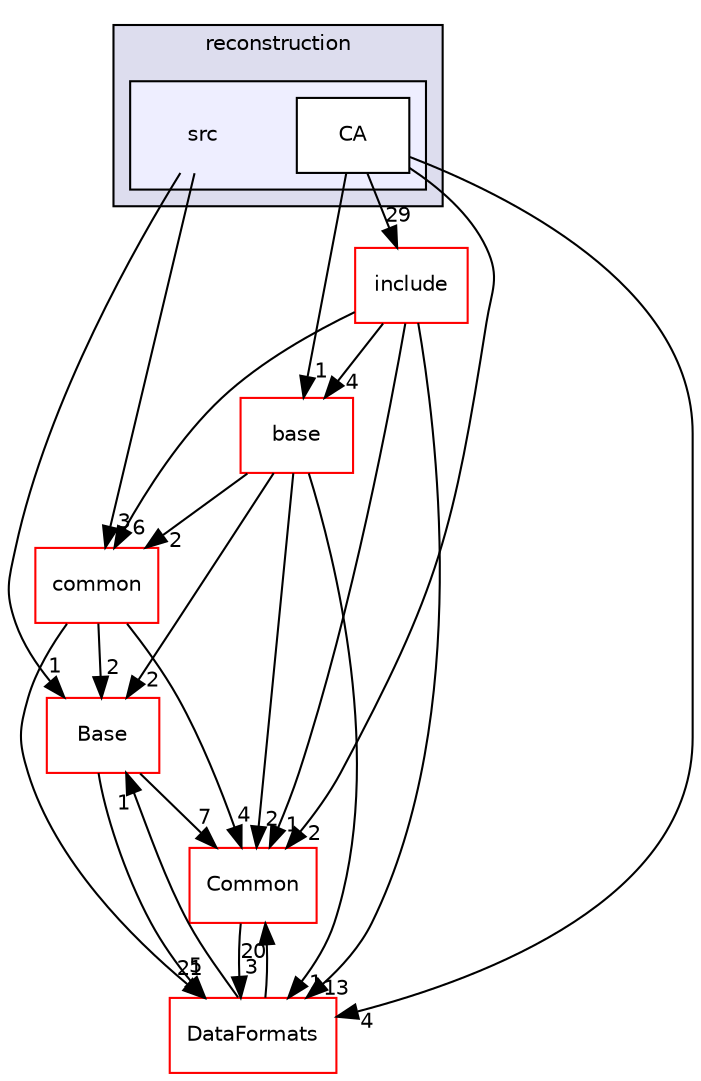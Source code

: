 digraph "/home/travis/build/AliceO2Group/AliceO2/Detectors/ITSMFT/ITS/reconstruction/src" {
  bgcolor=transparent;
  compound=true
  node [ fontsize="10", fontname="Helvetica"];
  edge [ labelfontsize="10", labelfontname="Helvetica"];
  subgraph clusterdir_5125ceb2b58f632ed0a3019fe2d5cbbc {
    graph [ bgcolor="#ddddee", pencolor="black", label="reconstruction" fontname="Helvetica", fontsize="10", URL="dir_5125ceb2b58f632ed0a3019fe2d5cbbc.html"]
  subgraph clusterdir_912fdeb75838ec7e9173df897dc72438 {
    graph [ bgcolor="#eeeeff", pencolor="black", label="" URL="dir_912fdeb75838ec7e9173df897dc72438.html"];
    dir_912fdeb75838ec7e9173df897dc72438 [shape=plaintext label="src"];
    dir_d3c63b4240ccce6d6748cc9e464b22b6 [shape=box label="CA" color="black" fillcolor="white" style="filled" URL="dir_d3c63b4240ccce6d6748cc9e464b22b6.html"];
  }
  }
  dir_eedff867f3c4e67d20b227cb6e0f96ab [shape=box label="base" color="red" URL="dir_eedff867f3c4e67d20b227cb6e0f96ab.html"];
  dir_4ab6b4cc6a7edbff49100e9123df213f [shape=box label="Common" color="red" URL="dir_4ab6b4cc6a7edbff49100e9123df213f.html"];
  dir_37c90836491b695b472bf98d1be8336b [shape=box label="Base" color="red" URL="dir_37c90836491b695b472bf98d1be8336b.html"];
  dir_85bf31a2e8d306e7598ffcb73f8df6bf [shape=box label="common" color="red" URL="dir_85bf31a2e8d306e7598ffcb73f8df6bf.html"];
  dir_a7418508cffd1c8afbbd736339058404 [shape=box label="include" color="red" URL="dir_a7418508cffd1c8afbbd736339058404.html"];
  dir_2171f7ec022c5423887b07c69b2f5b48 [shape=box label="DataFormats" color="red" URL="dir_2171f7ec022c5423887b07c69b2f5b48.html"];
  dir_eedff867f3c4e67d20b227cb6e0f96ab->dir_4ab6b4cc6a7edbff49100e9123df213f [headlabel="2", labeldistance=1.5 headhref="dir_000266_000016.html"];
  dir_eedff867f3c4e67d20b227cb6e0f96ab->dir_37c90836491b695b472bf98d1be8336b [headlabel="2", labeldistance=1.5 headhref="dir_000266_000158.html"];
  dir_eedff867f3c4e67d20b227cb6e0f96ab->dir_85bf31a2e8d306e7598ffcb73f8df6bf [headlabel="2", labeldistance=1.5 headhref="dir_000266_000222.html"];
  dir_eedff867f3c4e67d20b227cb6e0f96ab->dir_2171f7ec022c5423887b07c69b2f5b48 [headlabel="1", labeldistance=1.5 headhref="dir_000266_000056.html"];
  dir_4ab6b4cc6a7edbff49100e9123df213f->dir_2171f7ec022c5423887b07c69b2f5b48 [headlabel="3", labeldistance=1.5 headhref="dir_000016_000056.html"];
  dir_37c90836491b695b472bf98d1be8336b->dir_4ab6b4cc6a7edbff49100e9123df213f [headlabel="7", labeldistance=1.5 headhref="dir_000158_000016.html"];
  dir_37c90836491b695b472bf98d1be8336b->dir_2171f7ec022c5423887b07c69b2f5b48 [headlabel="5", labeldistance=1.5 headhref="dir_000158_000056.html"];
  dir_d3c63b4240ccce6d6748cc9e464b22b6->dir_eedff867f3c4e67d20b227cb6e0f96ab [headlabel="1", labeldistance=1.5 headhref="dir_000090_000266.html"];
  dir_d3c63b4240ccce6d6748cc9e464b22b6->dir_4ab6b4cc6a7edbff49100e9123df213f [headlabel="2", labeldistance=1.5 headhref="dir_000090_000016.html"];
  dir_d3c63b4240ccce6d6748cc9e464b22b6->dir_a7418508cffd1c8afbbd736339058404 [headlabel="29", labeldistance=1.5 headhref="dir_000090_000032.html"];
  dir_d3c63b4240ccce6d6748cc9e464b22b6->dir_2171f7ec022c5423887b07c69b2f5b48 [headlabel="4", labeldistance=1.5 headhref="dir_000090_000056.html"];
  dir_912fdeb75838ec7e9173df897dc72438->dir_37c90836491b695b472bf98d1be8336b [headlabel="1", labeldistance=1.5 headhref="dir_000089_000158.html"];
  dir_912fdeb75838ec7e9173df897dc72438->dir_85bf31a2e8d306e7598ffcb73f8df6bf [headlabel="3", labeldistance=1.5 headhref="dir_000089_000222.html"];
  dir_85bf31a2e8d306e7598ffcb73f8df6bf->dir_4ab6b4cc6a7edbff49100e9123df213f [headlabel="4", labeldistance=1.5 headhref="dir_000222_000016.html"];
  dir_85bf31a2e8d306e7598ffcb73f8df6bf->dir_37c90836491b695b472bf98d1be8336b [headlabel="2", labeldistance=1.5 headhref="dir_000222_000158.html"];
  dir_85bf31a2e8d306e7598ffcb73f8df6bf->dir_2171f7ec022c5423887b07c69b2f5b48 [headlabel="21", labeldistance=1.5 headhref="dir_000222_000056.html"];
  dir_a7418508cffd1c8afbbd736339058404->dir_eedff867f3c4e67d20b227cb6e0f96ab [headlabel="4", labeldistance=1.5 headhref="dir_000032_000266.html"];
  dir_a7418508cffd1c8afbbd736339058404->dir_4ab6b4cc6a7edbff49100e9123df213f [headlabel="1", labeldistance=1.5 headhref="dir_000032_000016.html"];
  dir_a7418508cffd1c8afbbd736339058404->dir_85bf31a2e8d306e7598ffcb73f8df6bf [headlabel="6", labeldistance=1.5 headhref="dir_000032_000222.html"];
  dir_a7418508cffd1c8afbbd736339058404->dir_2171f7ec022c5423887b07c69b2f5b48 [headlabel="13", labeldistance=1.5 headhref="dir_000032_000056.html"];
  dir_2171f7ec022c5423887b07c69b2f5b48->dir_4ab6b4cc6a7edbff49100e9123df213f [headlabel="20", labeldistance=1.5 headhref="dir_000056_000016.html"];
  dir_2171f7ec022c5423887b07c69b2f5b48->dir_37c90836491b695b472bf98d1be8336b [headlabel="1", labeldistance=1.5 headhref="dir_000056_000158.html"];
}

